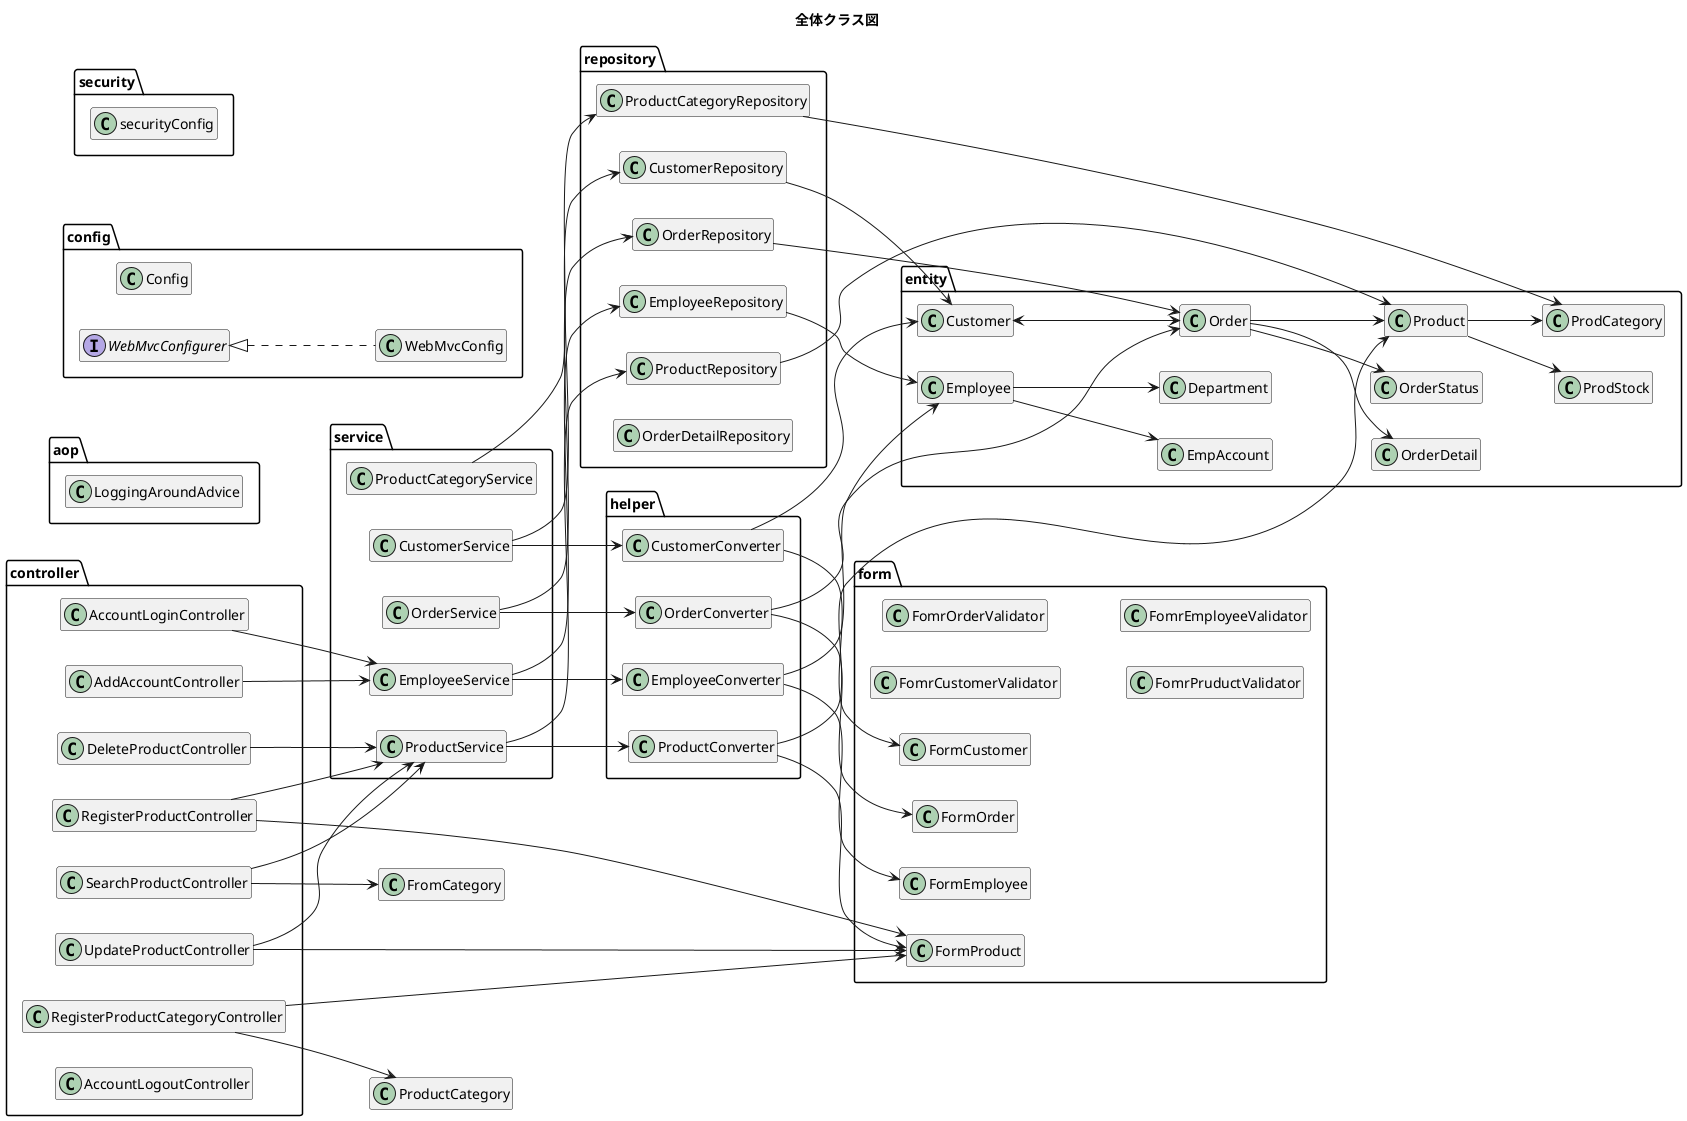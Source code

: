 @startuml
title 全体クラス図
hide empty members
left to right direction

package entity{
    class Customer{
    }

    class Order{
    }

    class OrderDetail{
    }

    class OrderStatus{
    }

    class Product{
    }

    class ProdCategory{
    }

    class ProdStock{
    }

    class Employee{
    }

    class Department{
    }

    class EmpAccount{
    }
}

Customer <--> Order
Order --> OrderStatus
Order --> OrderDetail
Order --> Product
Product --> ProdStock
Product --> ProdCategory
Employee --> EmpAccount
Employee --> Department

package form{
    class FormCustomer{
    }

    class FormOrder{
    }

    class FormProduct{
    }

    class FormEmployee{
    }
    
    class FomrCustomerValidator{
    }
    
    class FomrOrderValidator{
    }
    
    class FomrPruductValidator{
    }
    
    class FomrEmployeeValidator{
    }
}

package helper{
    class CustomerConverter{
    }

    class OrderConverter{
    }

    class ProductConverter{
    }

    class EmployeeConverter{
    }
}
CustomerConverter --> Customer
CustomerConverter --> FormCustomer
OrderConverter --> Order
OrderConverter --> FormOrder
ProductConverter --> Product
ProductConverter --> FormProduct
EmployeeConverter --> Employee
EmployeeConverter --> FormEmployee

package repository{
    class CustomerRepository{
    }

    class OrderRepository{
    }

    class ProductRepository{
    }

    class EmployeeRepository{
    }

    class ProductCategoryRepository{
    }

    class OrderDetailRepository{
    }
}

package service{
    class CustomerService{
    }
    
    class OrderService{
    }
    
    class ProductService{
    }

    class EmployeeService{
    }
    
    class ProductCategoryService{
    }
}

CustomerService --> CustomerConverter
OrderService --> OrderConverter
ProductService --> ProductConverter
EmployeeService --> EmployeeConverter

CustomerService --> CustomerRepository
OrderService --> OrderRepository
ProductService --> ProductRepository
EmployeeService --> EmployeeRepository
ProductCategoryService --> ProductCategoryRepository

CustomerRepository --> Customer
OrderRepository --> Order
ProductRepository --> Product
EmployeeRepository --> Employee
ProductCategoryRepository --> ProdCategory


package controller{
    class AddAccountController{
    }
    class RegisterProductController{
    }
    class SearchProductController{
    }
    class UpdateProductController{
    }
    class DeleteProductController{
    }
    class RegisterProductCategoryController{
    }
    class AccountLoginController{
    }
    class AccountLogoutController{
    }
}
AddAccountController --> EmployeeService
RegisterProductController --> FormProduct
RegisterProductController --> ProductService
SearchProductController -->	ProductService
SearchProductController --> FromCategory
UpdateProductController --> FormProduct
UpdateProductController --> ProductService
DeleteProductController --> ProductService
RegisterProductCategoryController --> FormProduct
RegisterProductCategoryController --> ProductCategory
AccountLoginController --> EmployeeService

package aop{
   class LoggingAroundAdvice {
   }
}

package config{
    class Config{
    }
    class WebMvcConfig implements WebMvcConfigurer {
    }
}

package security{
   class securityConfig{
   }
}
@enduml




